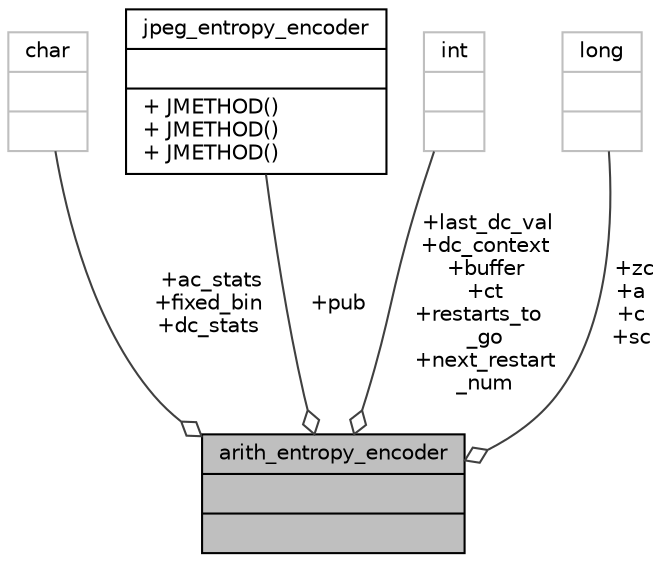 digraph "arith_entropy_encoder"
{
 // LATEX_PDF_SIZE
  bgcolor="transparent";
  edge [fontname="Helvetica",fontsize="10",labelfontname="Helvetica",labelfontsize="10"];
  node [fontname="Helvetica",fontsize="10",shape=record];
  Node1 [label="{arith_entropy_encoder\n||}",height=0.2,width=0.4,color="black", fillcolor="grey75", style="filled", fontcolor="black",tooltip=" "];
  Node2 -> Node1 [color="grey25",fontsize="10",style="solid",label=" +ac_stats\n+fixed_bin\n+dc_stats" ,arrowhead="odiamond",fontname="Helvetica"];
  Node2 [label="{char\n||}",height=0.2,width=0.4,color="grey75",tooltip=" "];
  Node3 -> Node1 [color="grey25",fontsize="10",style="solid",label=" +pub" ,arrowhead="odiamond",fontname="Helvetica"];
  Node3 [label="{jpeg_entropy_encoder\n||+ JMETHOD()\l+ JMETHOD()\l+ JMETHOD()\l}",height=0.2,width=0.4,color="black",URL="$structjpeg__entropy__encoder.html",tooltip=" "];
  Node4 -> Node1 [color="grey25",fontsize="10",style="solid",label=" +last_dc_val\n+dc_context\n+buffer\n+ct\n+restarts_to\l_go\n+next_restart\l_num" ,arrowhead="odiamond",fontname="Helvetica"];
  Node4 [label="{int\n||}",height=0.2,width=0.4,color="grey75",tooltip=" "];
  Node5 -> Node1 [color="grey25",fontsize="10",style="solid",label=" +zc\n+a\n+c\n+sc" ,arrowhead="odiamond",fontname="Helvetica"];
  Node5 [label="{long\n||}",height=0.2,width=0.4,color="grey75",tooltip=" "];
}
